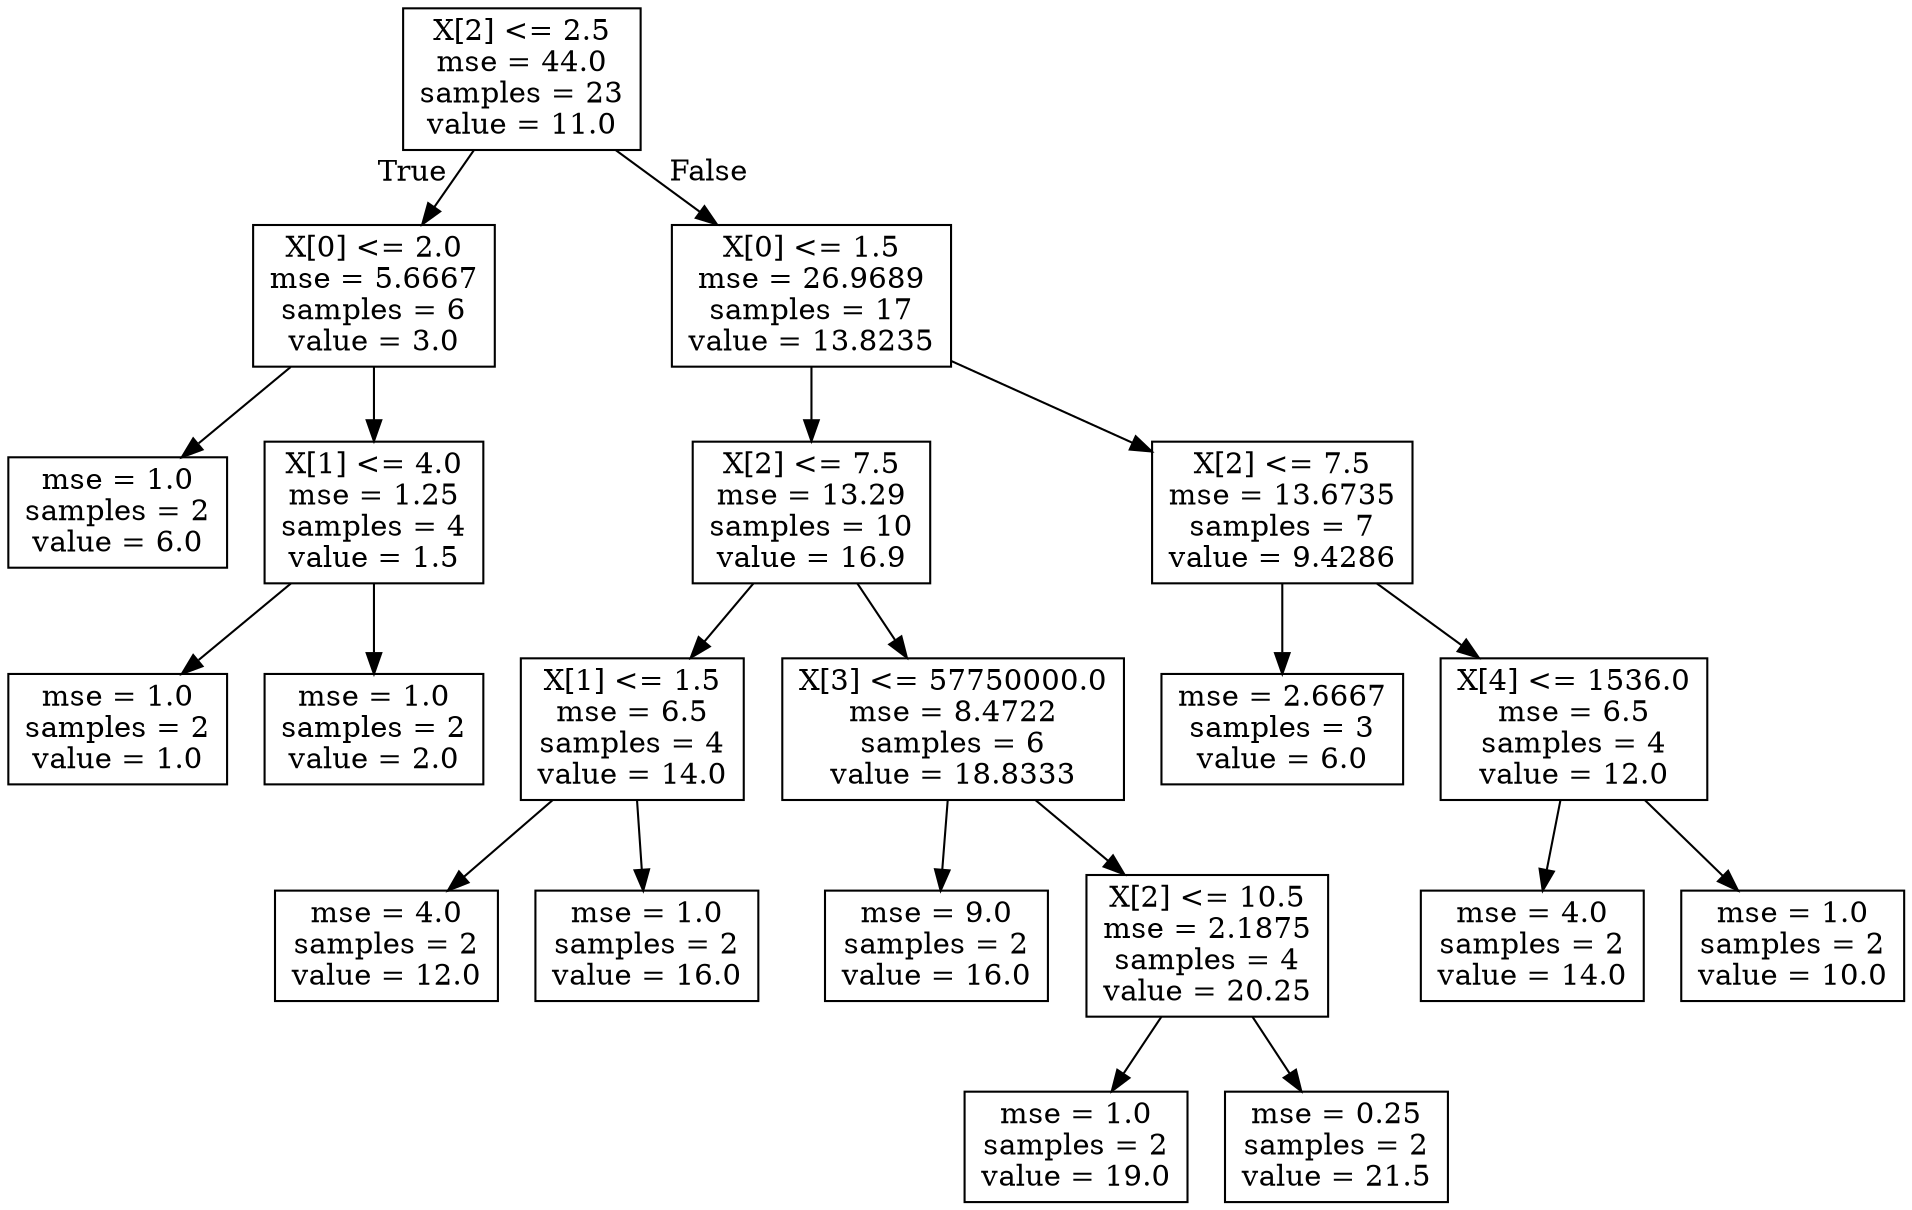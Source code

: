 digraph Tree {
node [shape=box] ;
0 [label="X[2] <= 2.5\nmse = 44.0\nsamples = 23\nvalue = 11.0"] ;
1 [label="X[0] <= 2.0\nmse = 5.6667\nsamples = 6\nvalue = 3.0"] ;
0 -> 1 [labeldistance=2.5, labelangle=45, headlabel="True"] ;
2 [label="mse = 1.0\nsamples = 2\nvalue = 6.0"] ;
1 -> 2 ;
3 [label="X[1] <= 4.0\nmse = 1.25\nsamples = 4\nvalue = 1.5"] ;
1 -> 3 ;
4 [label="mse = 1.0\nsamples = 2\nvalue = 1.0"] ;
3 -> 4 ;
5 [label="mse = 1.0\nsamples = 2\nvalue = 2.0"] ;
3 -> 5 ;
6 [label="X[0] <= 1.5\nmse = 26.9689\nsamples = 17\nvalue = 13.8235"] ;
0 -> 6 [labeldistance=2.5, labelangle=-45, headlabel="False"] ;
7 [label="X[2] <= 7.5\nmse = 13.29\nsamples = 10\nvalue = 16.9"] ;
6 -> 7 ;
8 [label="X[1] <= 1.5\nmse = 6.5\nsamples = 4\nvalue = 14.0"] ;
7 -> 8 ;
9 [label="mse = 4.0\nsamples = 2\nvalue = 12.0"] ;
8 -> 9 ;
10 [label="mse = 1.0\nsamples = 2\nvalue = 16.0"] ;
8 -> 10 ;
11 [label="X[3] <= 57750000.0\nmse = 8.4722\nsamples = 6\nvalue = 18.8333"] ;
7 -> 11 ;
12 [label="mse = 9.0\nsamples = 2\nvalue = 16.0"] ;
11 -> 12 ;
13 [label="X[2] <= 10.5\nmse = 2.1875\nsamples = 4\nvalue = 20.25"] ;
11 -> 13 ;
14 [label="mse = 1.0\nsamples = 2\nvalue = 19.0"] ;
13 -> 14 ;
15 [label="mse = 0.25\nsamples = 2\nvalue = 21.5"] ;
13 -> 15 ;
16 [label="X[2] <= 7.5\nmse = 13.6735\nsamples = 7\nvalue = 9.4286"] ;
6 -> 16 ;
17 [label="mse = 2.6667\nsamples = 3\nvalue = 6.0"] ;
16 -> 17 ;
18 [label="X[4] <= 1536.0\nmse = 6.5\nsamples = 4\nvalue = 12.0"] ;
16 -> 18 ;
19 [label="mse = 4.0\nsamples = 2\nvalue = 14.0"] ;
18 -> 19 ;
20 [label="mse = 1.0\nsamples = 2\nvalue = 10.0"] ;
18 -> 20 ;
}